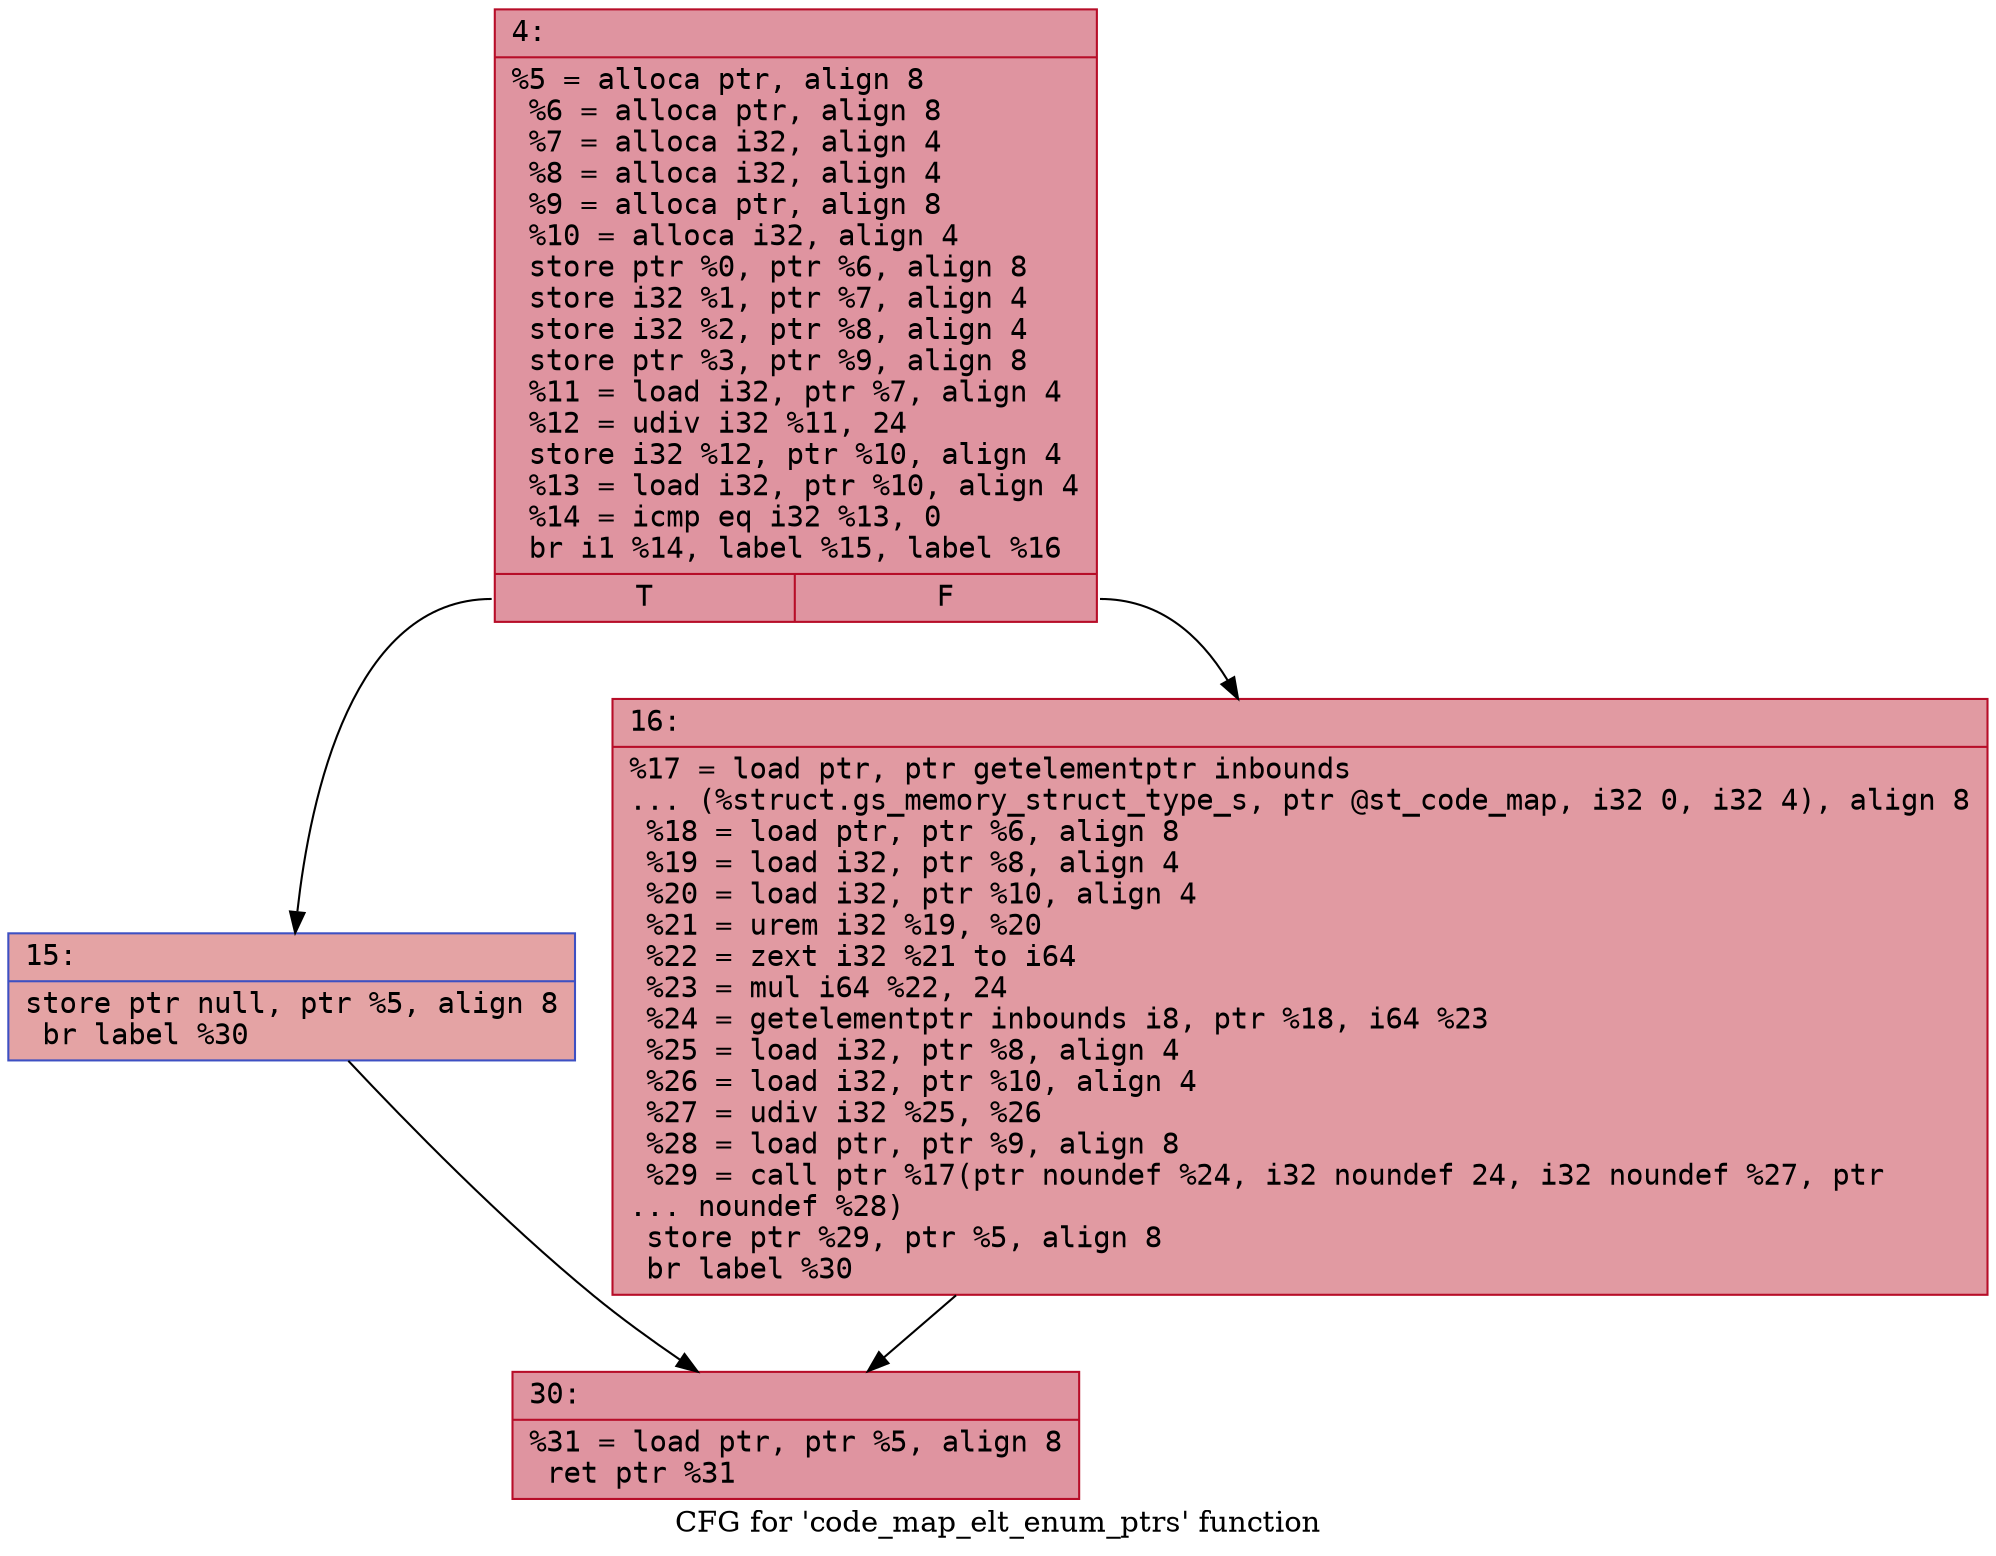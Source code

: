 digraph "CFG for 'code_map_elt_enum_ptrs' function" {
	label="CFG for 'code_map_elt_enum_ptrs' function";

	Node0x6000017faad0 [shape=record,color="#b70d28ff", style=filled, fillcolor="#b70d2870" fontname="Courier",label="{4:\l|  %5 = alloca ptr, align 8\l  %6 = alloca ptr, align 8\l  %7 = alloca i32, align 4\l  %8 = alloca i32, align 4\l  %9 = alloca ptr, align 8\l  %10 = alloca i32, align 4\l  store ptr %0, ptr %6, align 8\l  store i32 %1, ptr %7, align 4\l  store i32 %2, ptr %8, align 4\l  store ptr %3, ptr %9, align 8\l  %11 = load i32, ptr %7, align 4\l  %12 = udiv i32 %11, 24\l  store i32 %12, ptr %10, align 4\l  %13 = load i32, ptr %10, align 4\l  %14 = icmp eq i32 %13, 0\l  br i1 %14, label %15, label %16\l|{<s0>T|<s1>F}}"];
	Node0x6000017faad0:s0 -> Node0x6000017fab20[tooltip="4 -> 15\nProbability 37.50%" ];
	Node0x6000017faad0:s1 -> Node0x6000017fab70[tooltip="4 -> 16\nProbability 62.50%" ];
	Node0x6000017fab20 [shape=record,color="#3d50c3ff", style=filled, fillcolor="#c32e3170" fontname="Courier",label="{15:\l|  store ptr null, ptr %5, align 8\l  br label %30\l}"];
	Node0x6000017fab20 -> Node0x6000017fabc0[tooltip="15 -> 30\nProbability 100.00%" ];
	Node0x6000017fab70 [shape=record,color="#b70d28ff", style=filled, fillcolor="#bb1b2c70" fontname="Courier",label="{16:\l|  %17 = load ptr, ptr getelementptr inbounds\l... (%struct.gs_memory_struct_type_s, ptr @st_code_map, i32 0, i32 4), align 8\l  %18 = load ptr, ptr %6, align 8\l  %19 = load i32, ptr %8, align 4\l  %20 = load i32, ptr %10, align 4\l  %21 = urem i32 %19, %20\l  %22 = zext i32 %21 to i64\l  %23 = mul i64 %22, 24\l  %24 = getelementptr inbounds i8, ptr %18, i64 %23\l  %25 = load i32, ptr %8, align 4\l  %26 = load i32, ptr %10, align 4\l  %27 = udiv i32 %25, %26\l  %28 = load ptr, ptr %9, align 8\l  %29 = call ptr %17(ptr noundef %24, i32 noundef 24, i32 noundef %27, ptr\l... noundef %28)\l  store ptr %29, ptr %5, align 8\l  br label %30\l}"];
	Node0x6000017fab70 -> Node0x6000017fabc0[tooltip="16 -> 30\nProbability 100.00%" ];
	Node0x6000017fabc0 [shape=record,color="#b70d28ff", style=filled, fillcolor="#b70d2870" fontname="Courier",label="{30:\l|  %31 = load ptr, ptr %5, align 8\l  ret ptr %31\l}"];
}

